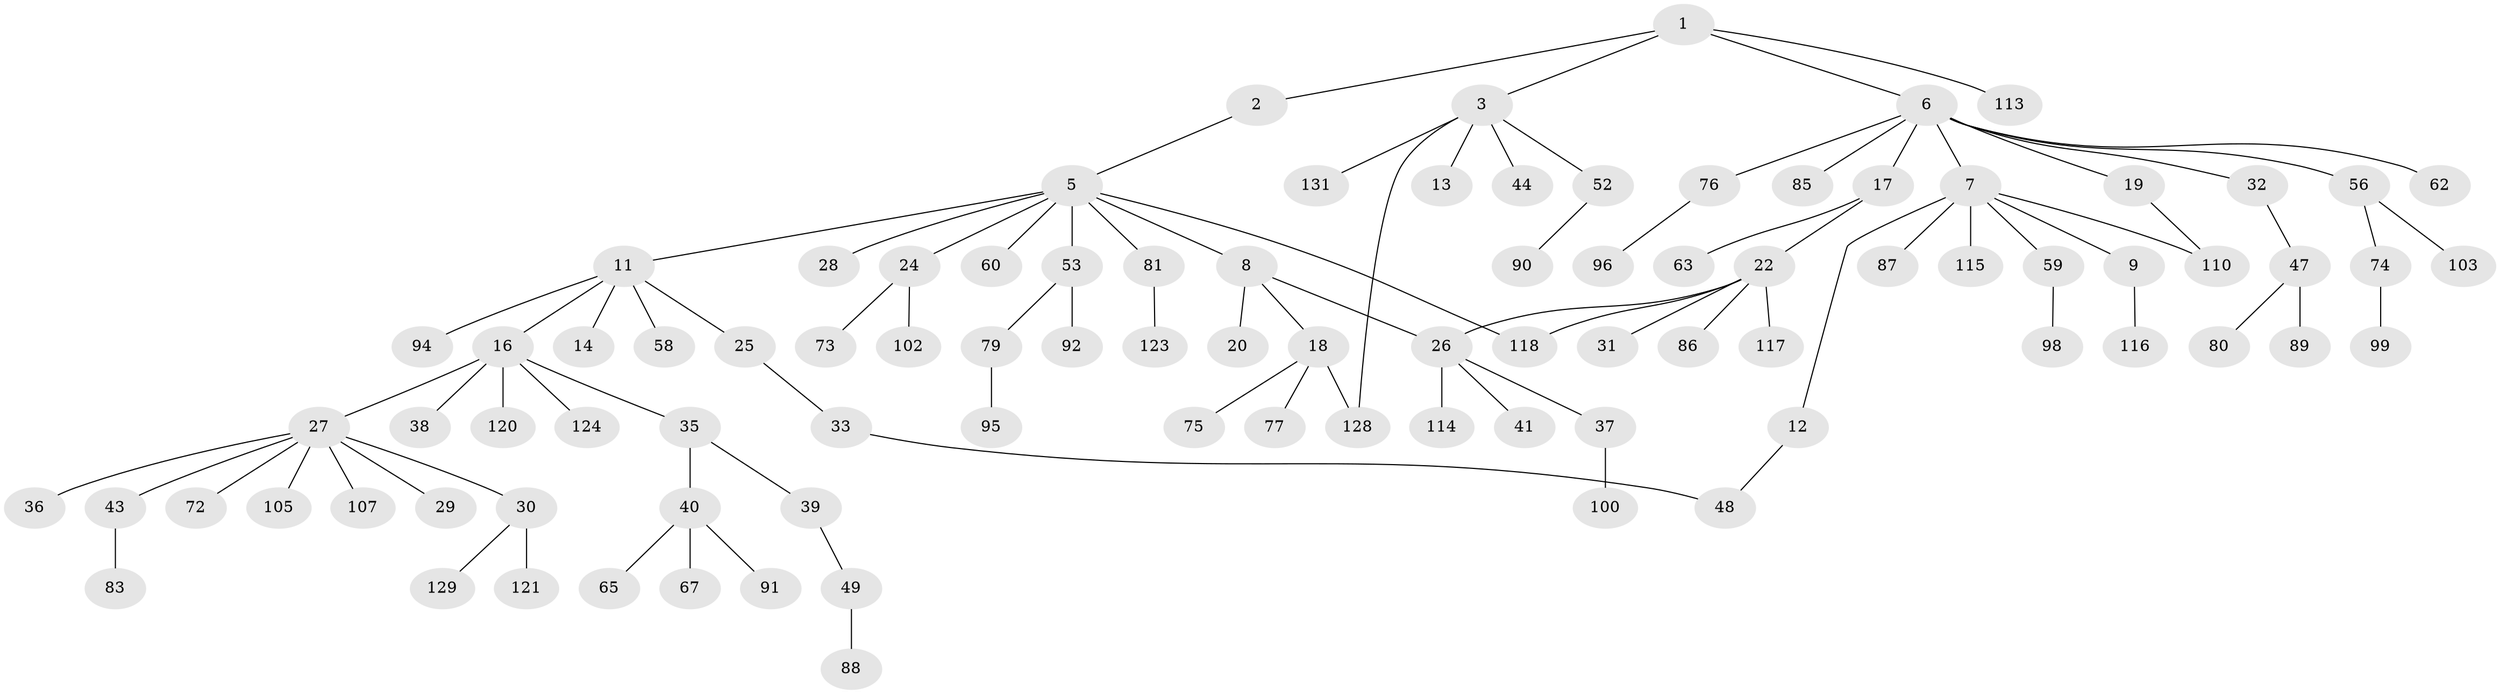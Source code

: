 // Generated by graph-tools (version 1.1) at 2025/51/02/27/25 19:51:39]
// undirected, 92 vertices, 96 edges
graph export_dot {
graph [start="1"]
  node [color=gray90,style=filled];
  1 [super="+61"];
  2;
  3 [super="+4"];
  5 [super="+10"];
  6 [super="+68"];
  7 [super="+42"];
  8 [super="+111"];
  9 [super="+108"];
  11 [super="+15"];
  12 [super="+57"];
  13 [super="+97"];
  14;
  16 [super="+23"];
  17 [super="+21"];
  18 [super="+50"];
  19 [super="+109"];
  20 [super="+104"];
  22 [super="+66"];
  24 [super="+54"];
  25;
  26 [super="+84"];
  27 [super="+34"];
  28 [super="+78"];
  29 [super="+51"];
  30 [super="+70"];
  31;
  32;
  33;
  35 [super="+127"];
  36;
  37 [super="+93"];
  38;
  39 [super="+46"];
  40 [super="+45"];
  41 [super="+132"];
  43;
  44;
  47;
  48 [super="+64"];
  49 [super="+55"];
  52 [super="+119"];
  53 [super="+71"];
  56;
  58;
  59 [super="+69"];
  60;
  62;
  63;
  65;
  67;
  72;
  73 [super="+112"];
  74;
  75;
  76 [super="+125"];
  77;
  79 [super="+82"];
  80 [super="+106"];
  81;
  83;
  85 [super="+101"];
  86;
  87;
  88;
  89;
  90;
  91;
  92;
  94;
  95;
  96;
  98;
  99;
  100;
  102;
  103;
  105;
  107;
  110;
  113;
  114;
  115;
  116;
  117;
  118 [super="+122"];
  120;
  121;
  123 [super="+126"];
  124;
  128 [super="+130"];
  129;
  131;
  1 -- 2;
  1 -- 3;
  1 -- 6;
  1 -- 113;
  2 -- 5;
  3 -- 52;
  3 -- 128;
  3 -- 131;
  3 -- 13;
  3 -- 44;
  5 -- 8;
  5 -- 24;
  5 -- 60;
  5 -- 118;
  5 -- 81;
  5 -- 53;
  5 -- 11;
  5 -- 28;
  6 -- 7;
  6 -- 17;
  6 -- 19;
  6 -- 32;
  6 -- 56;
  6 -- 62;
  6 -- 85;
  6 -- 76;
  7 -- 9;
  7 -- 12;
  7 -- 87;
  7 -- 59;
  7 -- 115;
  7 -- 110;
  8 -- 18;
  8 -- 20;
  8 -- 26;
  9 -- 116;
  11 -- 14;
  11 -- 16;
  11 -- 58;
  11 -- 25;
  11 -- 94;
  12 -- 48;
  16 -- 35;
  16 -- 120;
  16 -- 27;
  16 -- 124;
  16 -- 38;
  17 -- 22;
  17 -- 63;
  18 -- 75;
  18 -- 77;
  18 -- 128;
  19 -- 110;
  22 -- 31;
  22 -- 86;
  22 -- 117;
  22 -- 118;
  22 -- 26;
  24 -- 73;
  24 -- 102;
  25 -- 33;
  26 -- 37;
  26 -- 41;
  26 -- 114;
  27 -- 29;
  27 -- 30;
  27 -- 36;
  27 -- 107;
  27 -- 72;
  27 -- 105;
  27 -- 43;
  30 -- 121;
  30 -- 129;
  32 -- 47;
  33 -- 48;
  35 -- 39;
  35 -- 40;
  37 -- 100;
  39 -- 49;
  40 -- 65;
  40 -- 67;
  40 -- 91;
  43 -- 83;
  47 -- 80;
  47 -- 89;
  49 -- 88;
  52 -- 90;
  53 -- 79;
  53 -- 92;
  56 -- 74;
  56 -- 103;
  59 -- 98;
  74 -- 99;
  76 -- 96;
  79 -- 95;
  81 -- 123;
}
